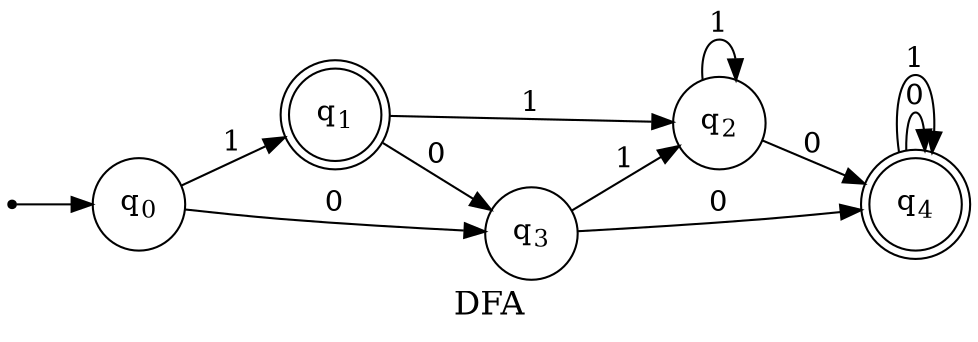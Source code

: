 digraph qf {
    rankdir = LR;
    graph [label="DFA", fontsize=16];

    input [shape=point, style=invisible];


    q_0[label=<q<sub>0</sub>>,shape=circle];
    q_1[label=<q<sub>1</sub>>,shape=doublecircle];
    q_2[label=<q<sub>2</sub>>,shape=circle];
    q_3[label=<q<sub>3</sub>>,shape=circle];
    q_4[label=<q<sub>4</sub>>,shape=doublecircle];

    input -> q_0;

    q_0 -> q_3 [label=0];
    q_0 -> q_1 [label=1];

    q_1 -> q_3 [label=0];
    q_1 -> q_2 [label=1];

    q_2 -> q_4 [label=0];
    q_2 -> q_2 [label=1];

    q_3 -> q_4 [label=0];
    q_3 -> q_2 [label=1];

    q_4 -> q_4 [label=0];
    q_4 -> q_4 [label=1];

}

